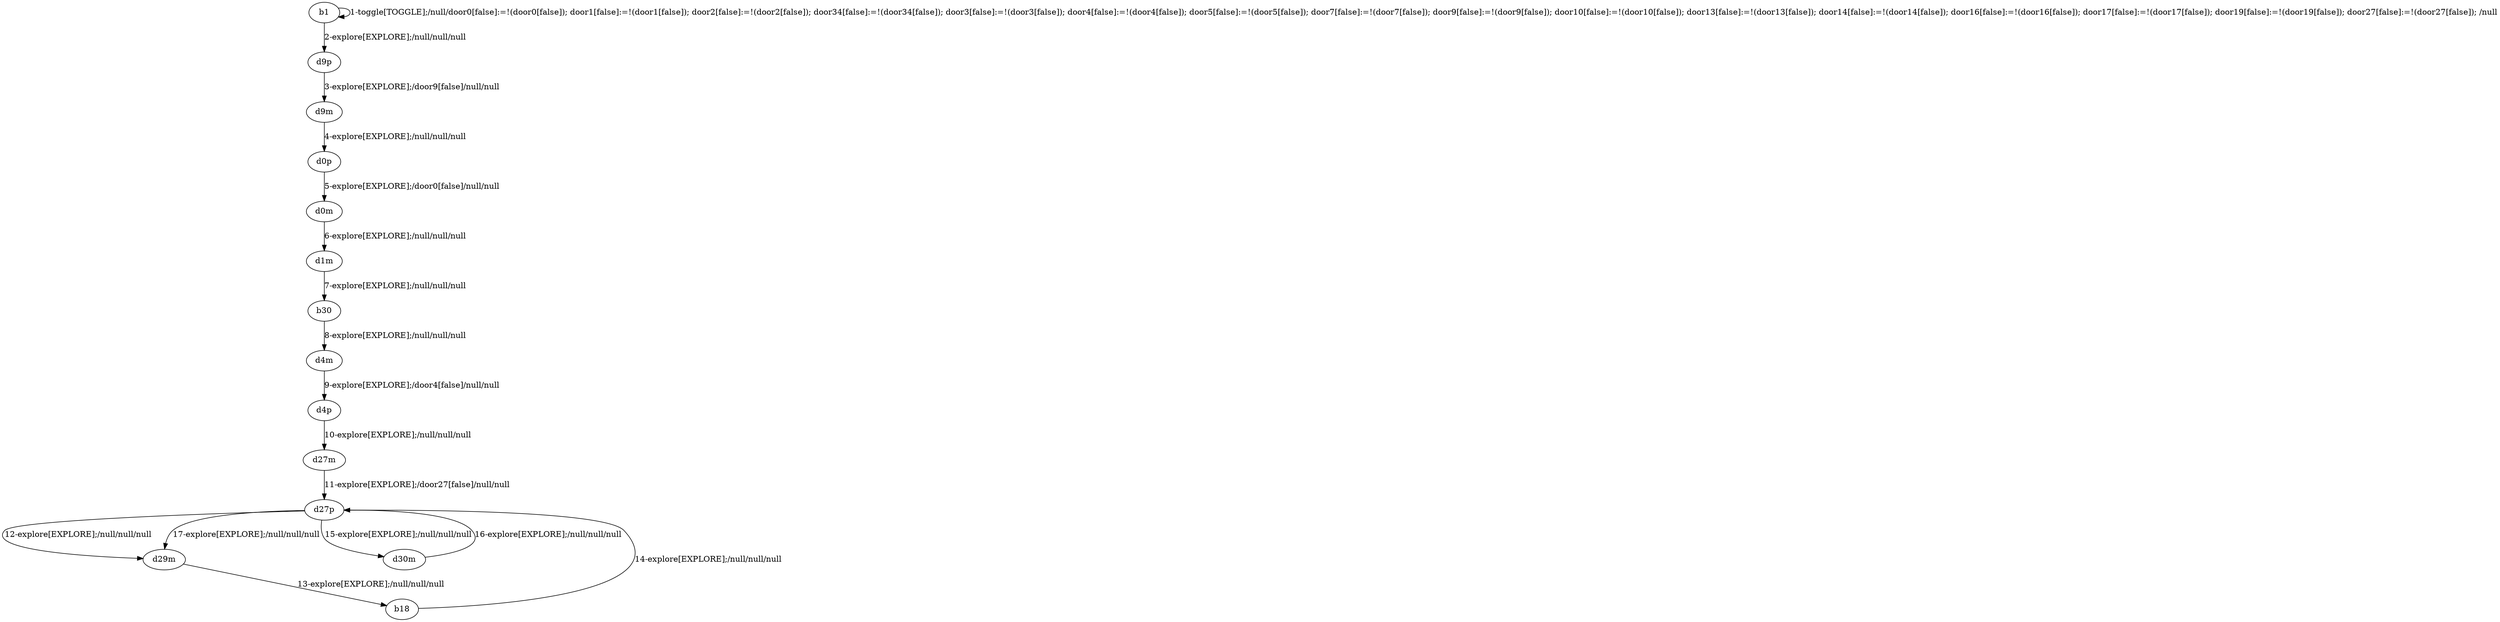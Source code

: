 # Total number of goals covered by this test: 3
# b18 --> d27p
# d29m --> b18
# d30m --> d27p

digraph g {
"b1" -> "b1" [label = "1-toggle[TOGGLE];/null/door0[false]:=!(door0[false]); door1[false]:=!(door1[false]); door2[false]:=!(door2[false]); door34[false]:=!(door34[false]); door3[false]:=!(door3[false]); door4[false]:=!(door4[false]); door5[false]:=!(door5[false]); door7[false]:=!(door7[false]); door9[false]:=!(door9[false]); door10[false]:=!(door10[false]); door13[false]:=!(door13[false]); door14[false]:=!(door14[false]); door16[false]:=!(door16[false]); door17[false]:=!(door17[false]); door19[false]:=!(door19[false]); door27[false]:=!(door27[false]); /null"];
"b1" -> "d9p" [label = "2-explore[EXPLORE];/null/null/null"];
"d9p" -> "d9m" [label = "3-explore[EXPLORE];/door9[false]/null/null"];
"d9m" -> "d0p" [label = "4-explore[EXPLORE];/null/null/null"];
"d0p" -> "d0m" [label = "5-explore[EXPLORE];/door0[false]/null/null"];
"d0m" -> "d1m" [label = "6-explore[EXPLORE];/null/null/null"];
"d1m" -> "b30" [label = "7-explore[EXPLORE];/null/null/null"];
"b30" -> "d4m" [label = "8-explore[EXPLORE];/null/null/null"];
"d4m" -> "d4p" [label = "9-explore[EXPLORE];/door4[false]/null/null"];
"d4p" -> "d27m" [label = "10-explore[EXPLORE];/null/null/null"];
"d27m" -> "d27p" [label = "11-explore[EXPLORE];/door27[false]/null/null"];
"d27p" -> "d29m" [label = "12-explore[EXPLORE];/null/null/null"];
"d29m" -> "b18" [label = "13-explore[EXPLORE];/null/null/null"];
"b18" -> "d27p" [label = "14-explore[EXPLORE];/null/null/null"];
"d27p" -> "d30m" [label = "15-explore[EXPLORE];/null/null/null"];
"d30m" -> "d27p" [label = "16-explore[EXPLORE];/null/null/null"];
"d27p" -> "d29m" [label = "17-explore[EXPLORE];/null/null/null"];
}